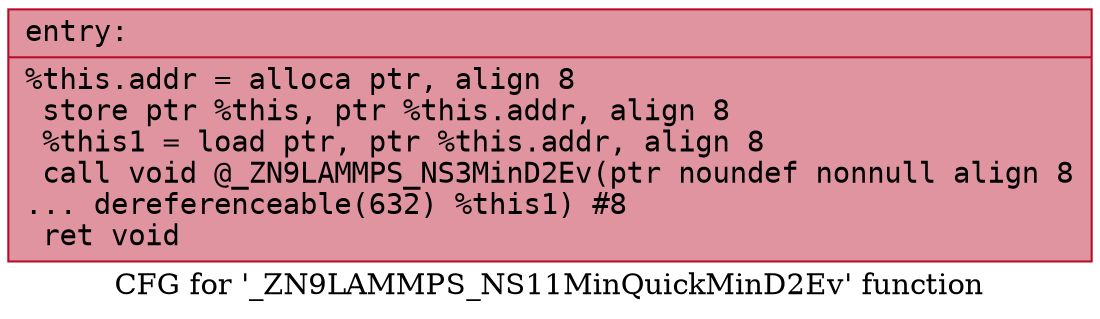 digraph "CFG for '_ZN9LAMMPS_NS11MinQuickMinD2Ev' function" {
	label="CFG for '_ZN9LAMMPS_NS11MinQuickMinD2Ev' function";

	Node0x5648aca63da0 [shape=record,color="#b70d28ff", style=filled, fillcolor="#b70d2870" fontname="Courier",label="{entry:\l|  %this.addr = alloca ptr, align 8\l  store ptr %this, ptr %this.addr, align 8\l  %this1 = load ptr, ptr %this.addr, align 8\l  call void @_ZN9LAMMPS_NS3MinD2Ev(ptr noundef nonnull align 8\l... dereferenceable(632) %this1) #8\l  ret void\l}"];
}
